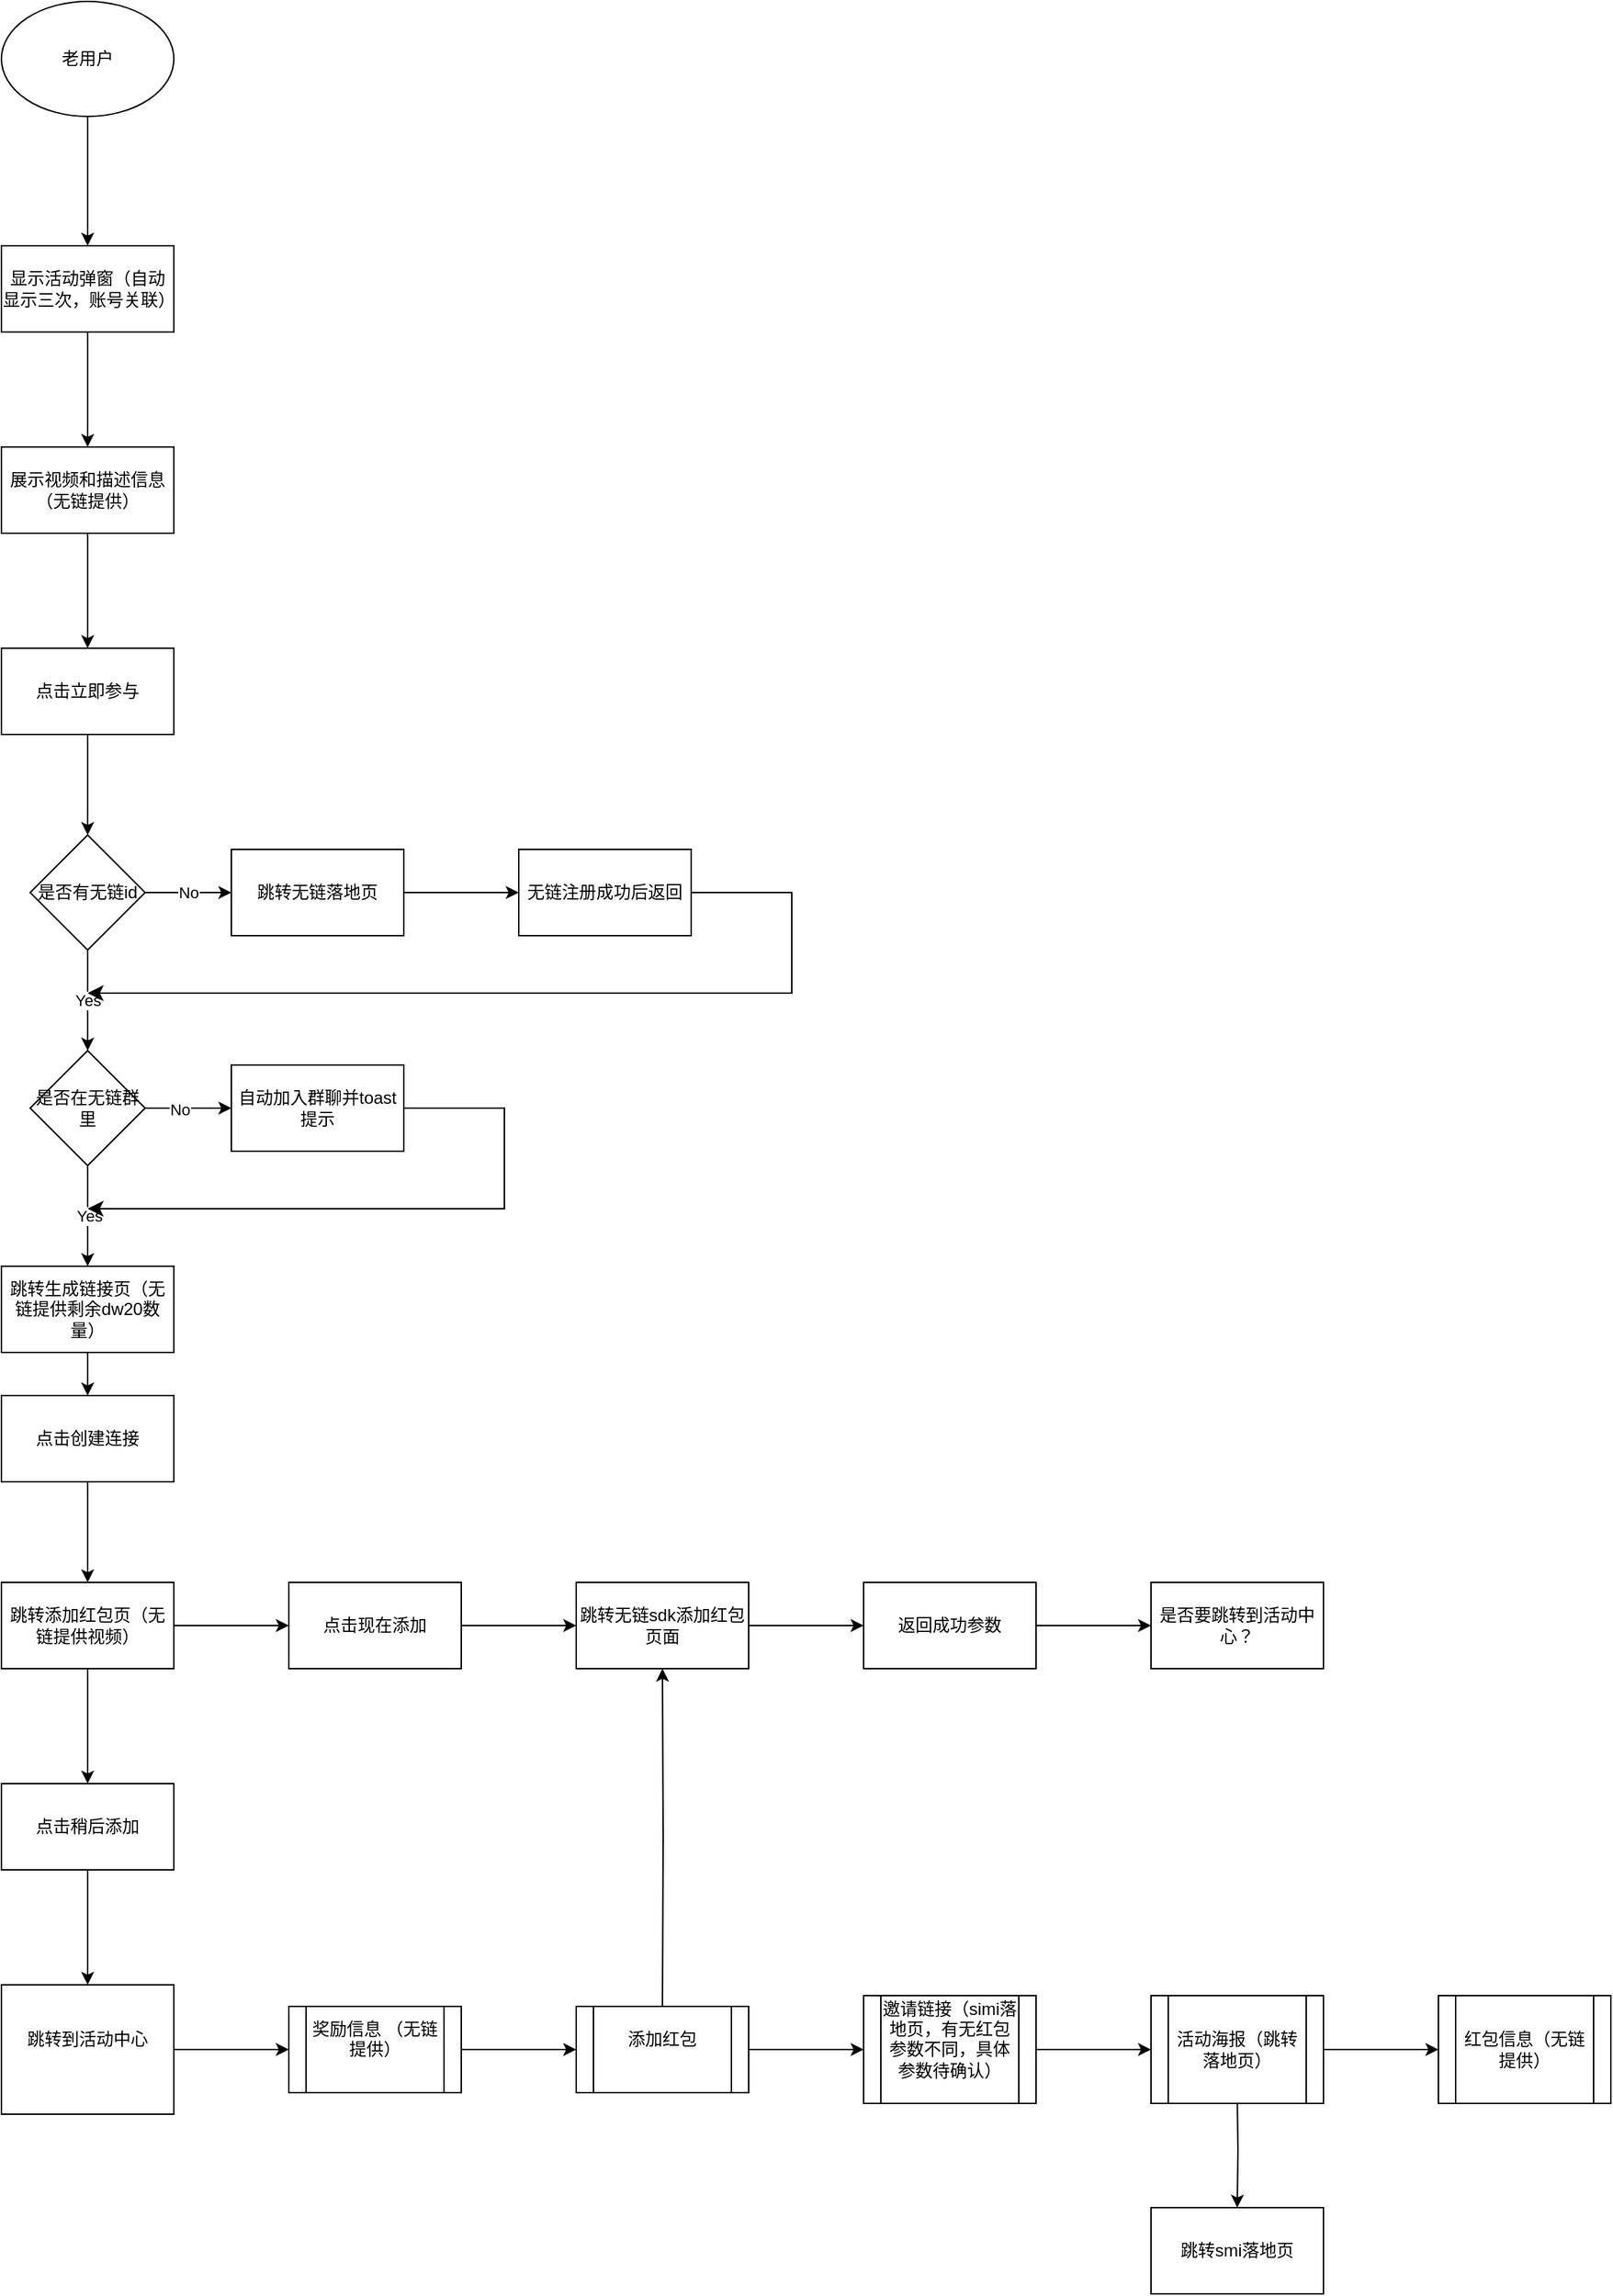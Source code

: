 <mxfile version="26.0.3">
  <diagram id="C5RBs43oDa-KdzZeNtuy" name="Page-1">
    <mxGraphModel dx="1434" dy="675" grid="1" gridSize="10" guides="1" tooltips="1" connect="1" arrows="1" fold="1" page="1" pageScale="1" pageWidth="827" pageHeight="1169" math="0" shadow="0">
      <root>
        <mxCell id="WIyWlLk6GJQsqaUBKTNV-0" />
        <mxCell id="WIyWlLk6GJQsqaUBKTNV-1" parent="WIyWlLk6GJQsqaUBKTNV-0" />
        <mxCell id="6U3oOu9trGSd3NTjcaqu-7" value="" style="edgeStyle=orthogonalEdgeStyle;rounded=0;orthogonalLoop=1;jettySize=auto;html=1;" edge="1" parent="WIyWlLk6GJQsqaUBKTNV-1" source="6U3oOu9trGSd3NTjcaqu-3" target="6U3oOu9trGSd3NTjcaqu-6">
          <mxGeometry relative="1" as="geometry" />
        </mxCell>
        <mxCell id="6U3oOu9trGSd3NTjcaqu-3" value="老用户" style="ellipse;whiteSpace=wrap;html=1;" vertex="1" parent="WIyWlLk6GJQsqaUBKTNV-1">
          <mxGeometry x="160" y="40" width="120" height="80" as="geometry" />
        </mxCell>
        <mxCell id="6U3oOu9trGSd3NTjcaqu-11" value="" style="edgeStyle=orthogonalEdgeStyle;rounded=0;orthogonalLoop=1;jettySize=auto;html=1;" edge="1" parent="WIyWlLk6GJQsqaUBKTNV-1" source="6U3oOu9trGSd3NTjcaqu-6" target="6U3oOu9trGSd3NTjcaqu-10">
          <mxGeometry relative="1" as="geometry" />
        </mxCell>
        <mxCell id="6U3oOu9trGSd3NTjcaqu-6" value="显示活动弹窗（自动显示三次，账号关联）" style="whiteSpace=wrap;html=1;" vertex="1" parent="WIyWlLk6GJQsqaUBKTNV-1">
          <mxGeometry x="160" y="210" width="120" height="60" as="geometry" />
        </mxCell>
        <mxCell id="6U3oOu9trGSd3NTjcaqu-13" value="" style="edgeStyle=orthogonalEdgeStyle;rounded=0;orthogonalLoop=1;jettySize=auto;html=1;" edge="1" parent="WIyWlLk6GJQsqaUBKTNV-1" source="6U3oOu9trGSd3NTjcaqu-10" target="6U3oOu9trGSd3NTjcaqu-12">
          <mxGeometry relative="1" as="geometry" />
        </mxCell>
        <mxCell id="6U3oOu9trGSd3NTjcaqu-10" value="展示视频和描述信息（无链提供）" style="whiteSpace=wrap;html=1;" vertex="1" parent="WIyWlLk6GJQsqaUBKTNV-1">
          <mxGeometry x="160" y="350" width="120" height="60" as="geometry" />
        </mxCell>
        <mxCell id="6U3oOu9trGSd3NTjcaqu-15" value="" style="edgeStyle=orthogonalEdgeStyle;rounded=0;orthogonalLoop=1;jettySize=auto;html=1;" edge="1" parent="WIyWlLk6GJQsqaUBKTNV-1" source="6U3oOu9trGSd3NTjcaqu-12" target="6U3oOu9trGSd3NTjcaqu-14">
          <mxGeometry relative="1" as="geometry" />
        </mxCell>
        <mxCell id="6U3oOu9trGSd3NTjcaqu-12" value="点击立即参与" style="whiteSpace=wrap;html=1;" vertex="1" parent="WIyWlLk6GJQsqaUBKTNV-1">
          <mxGeometry x="160" y="490" width="120" height="60" as="geometry" />
        </mxCell>
        <mxCell id="6U3oOu9trGSd3NTjcaqu-17" value="No" style="edgeStyle=orthogonalEdgeStyle;rounded=0;orthogonalLoop=1;jettySize=auto;html=1;" edge="1" parent="WIyWlLk6GJQsqaUBKTNV-1" source="6U3oOu9trGSd3NTjcaqu-14" target="6U3oOu9trGSd3NTjcaqu-16">
          <mxGeometry relative="1" as="geometry" />
        </mxCell>
        <mxCell id="6U3oOu9trGSd3NTjcaqu-92" value="Yes" style="edgeStyle=orthogonalEdgeStyle;rounded=0;orthogonalLoop=1;jettySize=auto;html=1;exitX=0.5;exitY=1;exitDx=0;exitDy=0;entryX=0.5;entryY=0;entryDx=0;entryDy=0;" edge="1" parent="WIyWlLk6GJQsqaUBKTNV-1" source="6U3oOu9trGSd3NTjcaqu-14" target="6U3oOu9trGSd3NTjcaqu-89">
          <mxGeometry relative="1" as="geometry" />
        </mxCell>
        <mxCell id="6U3oOu9trGSd3NTjcaqu-14" value="是否有无链id" style="rhombus;whiteSpace=wrap;html=1;" vertex="1" parent="WIyWlLk6GJQsqaUBKTNV-1">
          <mxGeometry x="180" y="620" width="80" height="80" as="geometry" />
        </mxCell>
        <mxCell id="6U3oOu9trGSd3NTjcaqu-20" value="" style="edgeStyle=orthogonalEdgeStyle;rounded=0;orthogonalLoop=1;jettySize=auto;html=1;" edge="1" parent="WIyWlLk6GJQsqaUBKTNV-1" source="6U3oOu9trGSd3NTjcaqu-16" target="6U3oOu9trGSd3NTjcaqu-19">
          <mxGeometry relative="1" as="geometry" />
        </mxCell>
        <mxCell id="6U3oOu9trGSd3NTjcaqu-16" value="跳转无链落地页" style="whiteSpace=wrap;html=1;" vertex="1" parent="WIyWlLk6GJQsqaUBKTNV-1">
          <mxGeometry x="320" y="630" width="120" height="60" as="geometry" />
        </mxCell>
        <mxCell id="6U3oOu9trGSd3NTjcaqu-19" value="无链注册成功后返回" style="whiteSpace=wrap;html=1;" vertex="1" parent="WIyWlLk6GJQsqaUBKTNV-1">
          <mxGeometry x="520" y="630" width="120" height="60" as="geometry" />
        </mxCell>
        <mxCell id="6U3oOu9trGSd3NTjcaqu-29" value="" style="edgeStyle=orthogonalEdgeStyle;rounded=0;orthogonalLoop=1;jettySize=auto;html=1;" edge="1" parent="WIyWlLk6GJQsqaUBKTNV-1" source="6U3oOu9trGSd3NTjcaqu-21" target="6U3oOu9trGSd3NTjcaqu-28">
          <mxGeometry relative="1" as="geometry" />
        </mxCell>
        <mxCell id="6U3oOu9trGSd3NTjcaqu-21" value="跳转生成链接页（无链提供剩余dw20数量）" style="whiteSpace=wrap;html=1;" vertex="1" parent="WIyWlLk6GJQsqaUBKTNV-1">
          <mxGeometry x="160" y="920" width="120" height="60" as="geometry" />
        </mxCell>
        <mxCell id="6U3oOu9trGSd3NTjcaqu-74" value="" style="edgeStyle=orthogonalEdgeStyle;rounded=0;orthogonalLoop=1;jettySize=auto;html=1;" edge="1" parent="WIyWlLk6GJQsqaUBKTNV-1" source="6U3oOu9trGSd3NTjcaqu-28">
          <mxGeometry relative="1" as="geometry">
            <mxPoint x="220" y="1140" as="targetPoint" />
          </mxGeometry>
        </mxCell>
        <mxCell id="6U3oOu9trGSd3NTjcaqu-28" value="点击创建连接" style="whiteSpace=wrap;html=1;" vertex="1" parent="WIyWlLk6GJQsqaUBKTNV-1">
          <mxGeometry x="160" y="1010" width="120" height="60" as="geometry" />
        </mxCell>
        <mxCell id="6U3oOu9trGSd3NTjcaqu-33" value="" style="edgeStyle=orthogonalEdgeStyle;rounded=0;orthogonalLoop=1;jettySize=auto;html=1;" edge="1" parent="WIyWlLk6GJQsqaUBKTNV-1" source="6U3oOu9trGSd3NTjcaqu-30" target="6U3oOu9trGSd3NTjcaqu-32">
          <mxGeometry relative="1" as="geometry" />
        </mxCell>
        <mxCell id="6U3oOu9trGSd3NTjcaqu-35" value="" style="edgeStyle=orthogonalEdgeStyle;rounded=0;orthogonalLoop=1;jettySize=auto;html=1;" edge="1" parent="WIyWlLk6GJQsqaUBKTNV-1" source="6U3oOu9trGSd3NTjcaqu-30" target="6U3oOu9trGSd3NTjcaqu-34">
          <mxGeometry relative="1" as="geometry" />
        </mxCell>
        <mxCell id="6U3oOu9trGSd3NTjcaqu-30" value="跳转添加红包页（无链提供视频）" style="whiteSpace=wrap;html=1;" vertex="1" parent="WIyWlLk6GJQsqaUBKTNV-1">
          <mxGeometry x="160" y="1140" width="120" height="60" as="geometry" />
        </mxCell>
        <mxCell id="6U3oOu9trGSd3NTjcaqu-43" value="" style="edgeStyle=orthogonalEdgeStyle;rounded=0;orthogonalLoop=1;jettySize=auto;html=1;" edge="1" parent="WIyWlLk6GJQsqaUBKTNV-1" source="6U3oOu9trGSd3NTjcaqu-32" target="6U3oOu9trGSd3NTjcaqu-42">
          <mxGeometry relative="1" as="geometry" />
        </mxCell>
        <mxCell id="6U3oOu9trGSd3NTjcaqu-32" value="点击稍后添加" style="whiteSpace=wrap;html=1;" vertex="1" parent="WIyWlLk6GJQsqaUBKTNV-1">
          <mxGeometry x="160" y="1280" width="120" height="60" as="geometry" />
        </mxCell>
        <mxCell id="6U3oOu9trGSd3NTjcaqu-37" value="" style="edgeStyle=orthogonalEdgeStyle;rounded=0;orthogonalLoop=1;jettySize=auto;html=1;" edge="1" parent="WIyWlLk6GJQsqaUBKTNV-1" source="6U3oOu9trGSd3NTjcaqu-34" target="6U3oOu9trGSd3NTjcaqu-36">
          <mxGeometry relative="1" as="geometry" />
        </mxCell>
        <mxCell id="6U3oOu9trGSd3NTjcaqu-34" value="点击现在添加" style="whiteSpace=wrap;html=1;" vertex="1" parent="WIyWlLk6GJQsqaUBKTNV-1">
          <mxGeometry x="360" y="1140" width="120" height="60" as="geometry" />
        </mxCell>
        <mxCell id="6U3oOu9trGSd3NTjcaqu-39" value="" style="edgeStyle=orthogonalEdgeStyle;rounded=0;orthogonalLoop=1;jettySize=auto;html=1;" edge="1" parent="WIyWlLk6GJQsqaUBKTNV-1" source="6U3oOu9trGSd3NTjcaqu-36" target="6U3oOu9trGSd3NTjcaqu-38">
          <mxGeometry relative="1" as="geometry" />
        </mxCell>
        <mxCell id="6U3oOu9trGSd3NTjcaqu-36" value="跳转无链sdk添加红包页面" style="whiteSpace=wrap;html=1;" vertex="1" parent="WIyWlLk6GJQsqaUBKTNV-1">
          <mxGeometry x="560" y="1140" width="120" height="60" as="geometry" />
        </mxCell>
        <mxCell id="6U3oOu9trGSd3NTjcaqu-41" value="" style="edgeStyle=orthogonalEdgeStyle;rounded=0;orthogonalLoop=1;jettySize=auto;html=1;" edge="1" parent="WIyWlLk6GJQsqaUBKTNV-1" source="6U3oOu9trGSd3NTjcaqu-38" target="6U3oOu9trGSd3NTjcaqu-40">
          <mxGeometry relative="1" as="geometry" />
        </mxCell>
        <mxCell id="6U3oOu9trGSd3NTjcaqu-38" value="返回成功参数" style="whiteSpace=wrap;html=1;" vertex="1" parent="WIyWlLk6GJQsqaUBKTNV-1">
          <mxGeometry x="760" y="1140" width="120" height="60" as="geometry" />
        </mxCell>
        <mxCell id="6U3oOu9trGSd3NTjcaqu-40" value="是否要跳转到活动中心？" style="whiteSpace=wrap;html=1;" vertex="1" parent="WIyWlLk6GJQsqaUBKTNV-1">
          <mxGeometry x="960" y="1140" width="120" height="60" as="geometry" />
        </mxCell>
        <mxCell id="6U3oOu9trGSd3NTjcaqu-63" value="" style="edgeStyle=orthogonalEdgeStyle;rounded=0;orthogonalLoop=1;jettySize=auto;html=1;" edge="1" parent="WIyWlLk6GJQsqaUBKTNV-1" source="6U3oOu9trGSd3NTjcaqu-42" target="6U3oOu9trGSd3NTjcaqu-62">
          <mxGeometry relative="1" as="geometry" />
        </mxCell>
        <mxCell id="6U3oOu9trGSd3NTjcaqu-42" value="跳转到活动中心&lt;div&gt;&lt;br&gt;&lt;/div&gt;" style="whiteSpace=wrap;html=1;" vertex="1" parent="WIyWlLk6GJQsqaUBKTNV-1">
          <mxGeometry x="160" y="1420" width="120" height="90" as="geometry" />
        </mxCell>
        <mxCell id="6U3oOu9trGSd3NTjcaqu-53" value="" style="edgeStyle=orthogonalEdgeStyle;rounded=0;orthogonalLoop=1;jettySize=auto;html=1;" edge="1" parent="WIyWlLk6GJQsqaUBKTNV-1" target="6U3oOu9trGSd3NTjcaqu-52">
          <mxGeometry relative="1" as="geometry">
            <mxPoint x="1020" y="1495" as="sourcePoint" />
          </mxGeometry>
        </mxCell>
        <mxCell id="6U3oOu9trGSd3NTjcaqu-52" value="跳转smi落地页" style="whiteSpace=wrap;html=1;" vertex="1" parent="WIyWlLk6GJQsqaUBKTNV-1">
          <mxGeometry x="960" y="1575" width="120" height="60" as="geometry" />
        </mxCell>
        <mxCell id="6U3oOu9trGSd3NTjcaqu-59" style="edgeStyle=orthogonalEdgeStyle;rounded=0;orthogonalLoop=1;jettySize=auto;html=1;entryX=0.5;entryY=1;entryDx=0;entryDy=0;" edge="1" parent="WIyWlLk6GJQsqaUBKTNV-1" target="6U3oOu9trGSd3NTjcaqu-36">
          <mxGeometry relative="1" as="geometry">
            <mxPoint x="620" y="1435" as="sourcePoint" />
          </mxGeometry>
        </mxCell>
        <mxCell id="6U3oOu9trGSd3NTjcaqu-65" value="" style="edgeStyle=orthogonalEdgeStyle;rounded=0;orthogonalLoop=1;jettySize=auto;html=1;" edge="1" parent="WIyWlLk6GJQsqaUBKTNV-1" source="6U3oOu9trGSd3NTjcaqu-62" target="6U3oOu9trGSd3NTjcaqu-64">
          <mxGeometry relative="1" as="geometry" />
        </mxCell>
        <mxCell id="6U3oOu9trGSd3NTjcaqu-62" value="&lt;div&gt;奖励信息 （无链提供）&lt;/div&gt;&lt;div&gt;&lt;br&gt;&lt;/div&gt;" style="shape=process;whiteSpace=wrap;html=1;backgroundOutline=1;" vertex="1" parent="WIyWlLk6GJQsqaUBKTNV-1">
          <mxGeometry x="360" y="1435" width="120" height="60" as="geometry" />
        </mxCell>
        <mxCell id="6U3oOu9trGSd3NTjcaqu-67" value="" style="edgeStyle=orthogonalEdgeStyle;rounded=0;orthogonalLoop=1;jettySize=auto;html=1;" edge="1" parent="WIyWlLk6GJQsqaUBKTNV-1" source="6U3oOu9trGSd3NTjcaqu-64" target="6U3oOu9trGSd3NTjcaqu-66">
          <mxGeometry relative="1" as="geometry" />
        </mxCell>
        <mxCell id="6U3oOu9trGSd3NTjcaqu-64" value="&lt;div&gt;添加红包&lt;/div&gt;&lt;div&gt;&lt;br&gt;&lt;/div&gt;" style="shape=process;whiteSpace=wrap;html=1;backgroundOutline=1;" vertex="1" parent="WIyWlLk6GJQsqaUBKTNV-1">
          <mxGeometry x="560" y="1435" width="120" height="60" as="geometry" />
        </mxCell>
        <mxCell id="6U3oOu9trGSd3NTjcaqu-69" value="" style="edgeStyle=orthogonalEdgeStyle;rounded=0;orthogonalLoop=1;jettySize=auto;html=1;" edge="1" parent="WIyWlLk6GJQsqaUBKTNV-1" source="6U3oOu9trGSd3NTjcaqu-66" target="6U3oOu9trGSd3NTjcaqu-68">
          <mxGeometry relative="1" as="geometry" />
        </mxCell>
        <mxCell id="6U3oOu9trGSd3NTjcaqu-66" value="&lt;div&gt;&lt;div&gt;邀请链接（simi落地页，有无红包参数不同，具体参数待确认）&lt;/div&gt;&lt;div&gt;&lt;br&gt;&lt;/div&gt;&lt;/div&gt;" style="shape=process;whiteSpace=wrap;html=1;backgroundOutline=1;" vertex="1" parent="WIyWlLk6GJQsqaUBKTNV-1">
          <mxGeometry x="760" y="1427.5" width="120" height="75" as="geometry" />
        </mxCell>
        <mxCell id="6U3oOu9trGSd3NTjcaqu-72" value="" style="edgeStyle=orthogonalEdgeStyle;rounded=0;orthogonalLoop=1;jettySize=auto;html=1;" edge="1" parent="WIyWlLk6GJQsqaUBKTNV-1" source="6U3oOu9trGSd3NTjcaqu-68" target="6U3oOu9trGSd3NTjcaqu-71">
          <mxGeometry relative="1" as="geometry" />
        </mxCell>
        <mxCell id="6U3oOu9trGSd3NTjcaqu-68" value="&lt;div&gt;&lt;div&gt;活动海报（跳转落地页）&lt;/div&gt;&lt;/div&gt;" style="shape=process;whiteSpace=wrap;html=1;backgroundOutline=1;" vertex="1" parent="WIyWlLk6GJQsqaUBKTNV-1">
          <mxGeometry x="960" y="1427.5" width="120" height="75" as="geometry" />
        </mxCell>
        <mxCell id="6U3oOu9trGSd3NTjcaqu-71" value="红包信息（无链提供）" style="shape=process;whiteSpace=wrap;html=1;backgroundOutline=1;" vertex="1" parent="WIyWlLk6GJQsqaUBKTNV-1">
          <mxGeometry x="1160" y="1427.5" width="120" height="75" as="geometry" />
        </mxCell>
        <mxCell id="6U3oOu9trGSd3NTjcaqu-86" value="Yes" style="edgeStyle=orthogonalEdgeStyle;rounded=0;orthogonalLoop=1;jettySize=auto;html=1;" edge="1" parent="WIyWlLk6GJQsqaUBKTNV-1" source="6U3oOu9trGSd3NTjcaqu-89">
          <mxGeometry relative="1" as="geometry">
            <mxPoint x="220" y="920" as="targetPoint" />
          </mxGeometry>
        </mxCell>
        <mxCell id="6U3oOu9trGSd3NTjcaqu-87" value="" style="edgeStyle=orthogonalEdgeStyle;rounded=0;orthogonalLoop=1;jettySize=auto;html=1;" edge="1" parent="WIyWlLk6GJQsqaUBKTNV-1" source="6U3oOu9trGSd3NTjcaqu-89" target="6U3oOu9trGSd3NTjcaqu-90">
          <mxGeometry relative="1" as="geometry" />
        </mxCell>
        <mxCell id="6U3oOu9trGSd3NTjcaqu-88" value="No" style="edgeLabel;html=1;align=center;verticalAlign=middle;resizable=0;points=[];" vertex="1" connectable="0" parent="6U3oOu9trGSd3NTjcaqu-87">
          <mxGeometry x="-0.2" y="-1" relative="1" as="geometry">
            <mxPoint as="offset" />
          </mxGeometry>
        </mxCell>
        <mxCell id="6U3oOu9trGSd3NTjcaqu-89" value="是否在无链群里" style="rhombus;whiteSpace=wrap;html=1;" vertex="1" parent="WIyWlLk6GJQsqaUBKTNV-1">
          <mxGeometry x="180" y="770" width="80" height="80" as="geometry" />
        </mxCell>
        <mxCell id="6U3oOu9trGSd3NTjcaqu-90" value="自动加入群聊并toast提示" style="whiteSpace=wrap;html=1;" vertex="1" parent="WIyWlLk6GJQsqaUBKTNV-1">
          <mxGeometry x="320" y="780" width="120" height="60" as="geometry" />
        </mxCell>
        <mxCell id="6U3oOu9trGSd3NTjcaqu-91" value="" style="edgeStyle=elbowEdgeStyle;elbow=horizontal;endArrow=classic;html=1;curved=0;rounded=0;endSize=8;startSize=8;" edge="1" parent="WIyWlLk6GJQsqaUBKTNV-1">
          <mxGeometry width="50" height="50" relative="1" as="geometry">
            <mxPoint x="440" y="810" as="sourcePoint" />
            <mxPoint x="220" y="880" as="targetPoint" />
            <Array as="points">
              <mxPoint x="510" y="780" />
            </Array>
          </mxGeometry>
        </mxCell>
        <mxCell id="6U3oOu9trGSd3NTjcaqu-114" value="" style="edgeStyle=elbowEdgeStyle;elbow=horizontal;endArrow=classic;html=1;curved=0;rounded=0;endSize=8;startSize=8;" edge="1" parent="WIyWlLk6GJQsqaUBKTNV-1">
          <mxGeometry width="50" height="50" relative="1" as="geometry">
            <mxPoint x="640" y="660" as="sourcePoint" />
            <mxPoint x="220" y="730" as="targetPoint" />
            <Array as="points">
              <mxPoint x="710" y="630" />
            </Array>
          </mxGeometry>
        </mxCell>
      </root>
    </mxGraphModel>
  </diagram>
</mxfile>
